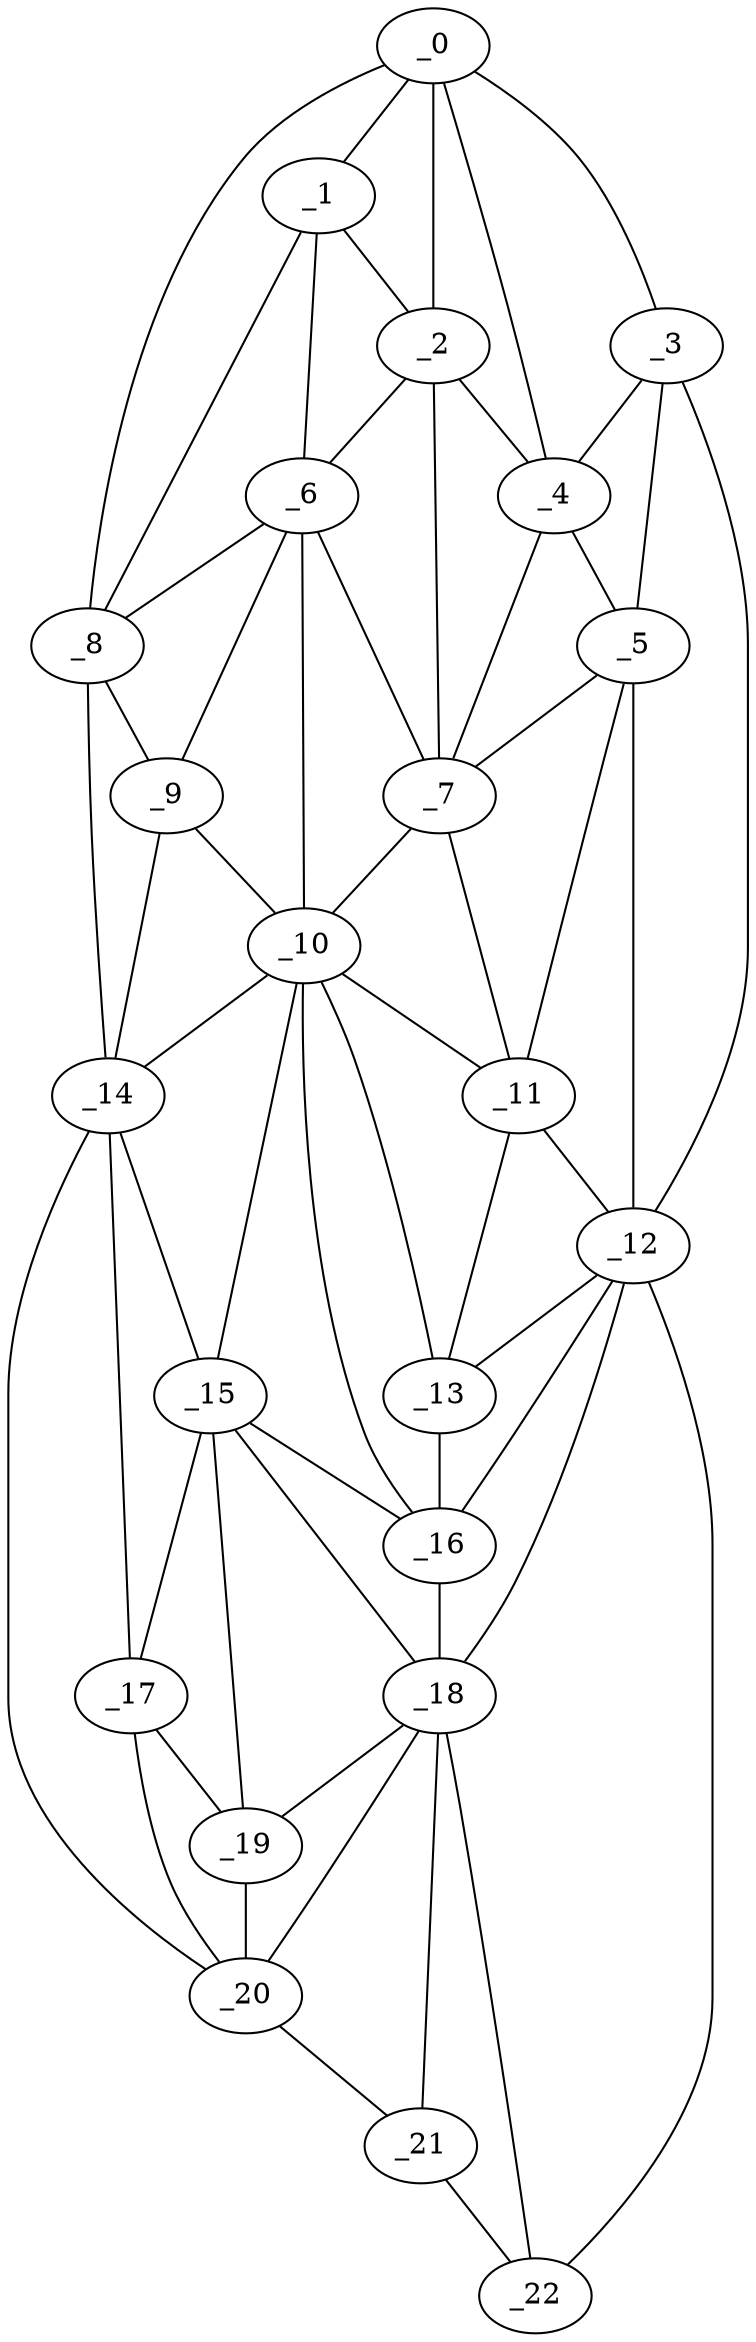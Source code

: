 graph "obj100__150.gxl" {
	_0	 [x=6,
		y=39];
	_1	 [x=29,
		y=44];
	_0 -- _1	 [valence=2];
	_2	 [x=29,
		y=56];
	_0 -- _2	 [valence=2];
	_3	 [x=30,
		y=88];
	_0 -- _3	 [valence=1];
	_4	 [x=31,
		y=73];
	_0 -- _4	 [valence=2];
	_8	 [x=49,
		y=32];
	_0 -- _8	 [valence=1];
	_1 -- _2	 [valence=2];
	_6	 [x=42,
		y=41];
	_1 -- _6	 [valence=2];
	_1 -- _8	 [valence=2];
	_2 -- _4	 [valence=2];
	_2 -- _6	 [valence=2];
	_7	 [x=42,
		y=66];
	_2 -- _7	 [valence=1];
	_3 -- _4	 [valence=2];
	_5	 [x=40,
		y=74];
	_3 -- _5	 [valence=2];
	_12	 [x=66,
		y=82];
	_3 -- _12	 [valence=1];
	_4 -- _5	 [valence=1];
	_4 -- _7	 [valence=2];
	_5 -- _7	 [valence=1];
	_11	 [x=63,
		y=76];
	_5 -- _11	 [valence=2];
	_5 -- _12	 [valence=1];
	_6 -- _7	 [valence=2];
	_6 -- _8	 [valence=2];
	_9	 [x=54,
		y=39];
	_6 -- _9	 [valence=2];
	_10	 [x=56,
		y=60];
	_6 -- _10	 [valence=2];
	_7 -- _10	 [valence=2];
	_7 -- _11	 [valence=2];
	_8 -- _9	 [valence=2];
	_14	 [x=68,
		y=38];
	_8 -- _14	 [valence=1];
	_9 -- _10	 [valence=2];
	_9 -- _14	 [valence=2];
	_10 -- _11	 [valence=1];
	_13	 [x=67,
		y=67];
	_10 -- _13	 [valence=2];
	_10 -- _14	 [valence=1];
	_15	 [x=75,
		y=53];
	_10 -- _15	 [valence=1];
	_16	 [x=75,
		y=59];
	_10 -- _16	 [valence=1];
	_11 -- _12	 [valence=2];
	_11 -- _13	 [valence=2];
	_12 -- _13	 [valence=2];
	_12 -- _16	 [valence=1];
	_18	 [x=87,
		y=56];
	_12 -- _18	 [valence=2];
	_22	 [x=118,
		y=65];
	_12 -- _22	 [valence=1];
	_13 -- _16	 [valence=2];
	_14 -- _15	 [valence=2];
	_17	 [x=80,
		y=43];
	_14 -- _17	 [valence=2];
	_20	 [x=93,
		y=47];
	_14 -- _20	 [valence=1];
	_15 -- _16	 [valence=2];
	_15 -- _17	 [valence=1];
	_15 -- _18	 [valence=2];
	_19	 [x=88,
		y=50];
	_15 -- _19	 [valence=2];
	_16 -- _18	 [valence=1];
	_17 -- _19	 [valence=2];
	_17 -- _20	 [valence=1];
	_18 -- _19	 [valence=2];
	_18 -- _20	 [valence=2];
	_21	 [x=112,
		y=57];
	_18 -- _21	 [valence=2];
	_18 -- _22	 [valence=2];
	_19 -- _20	 [valence=2];
	_20 -- _21	 [valence=1];
	_21 -- _22	 [valence=1];
}
